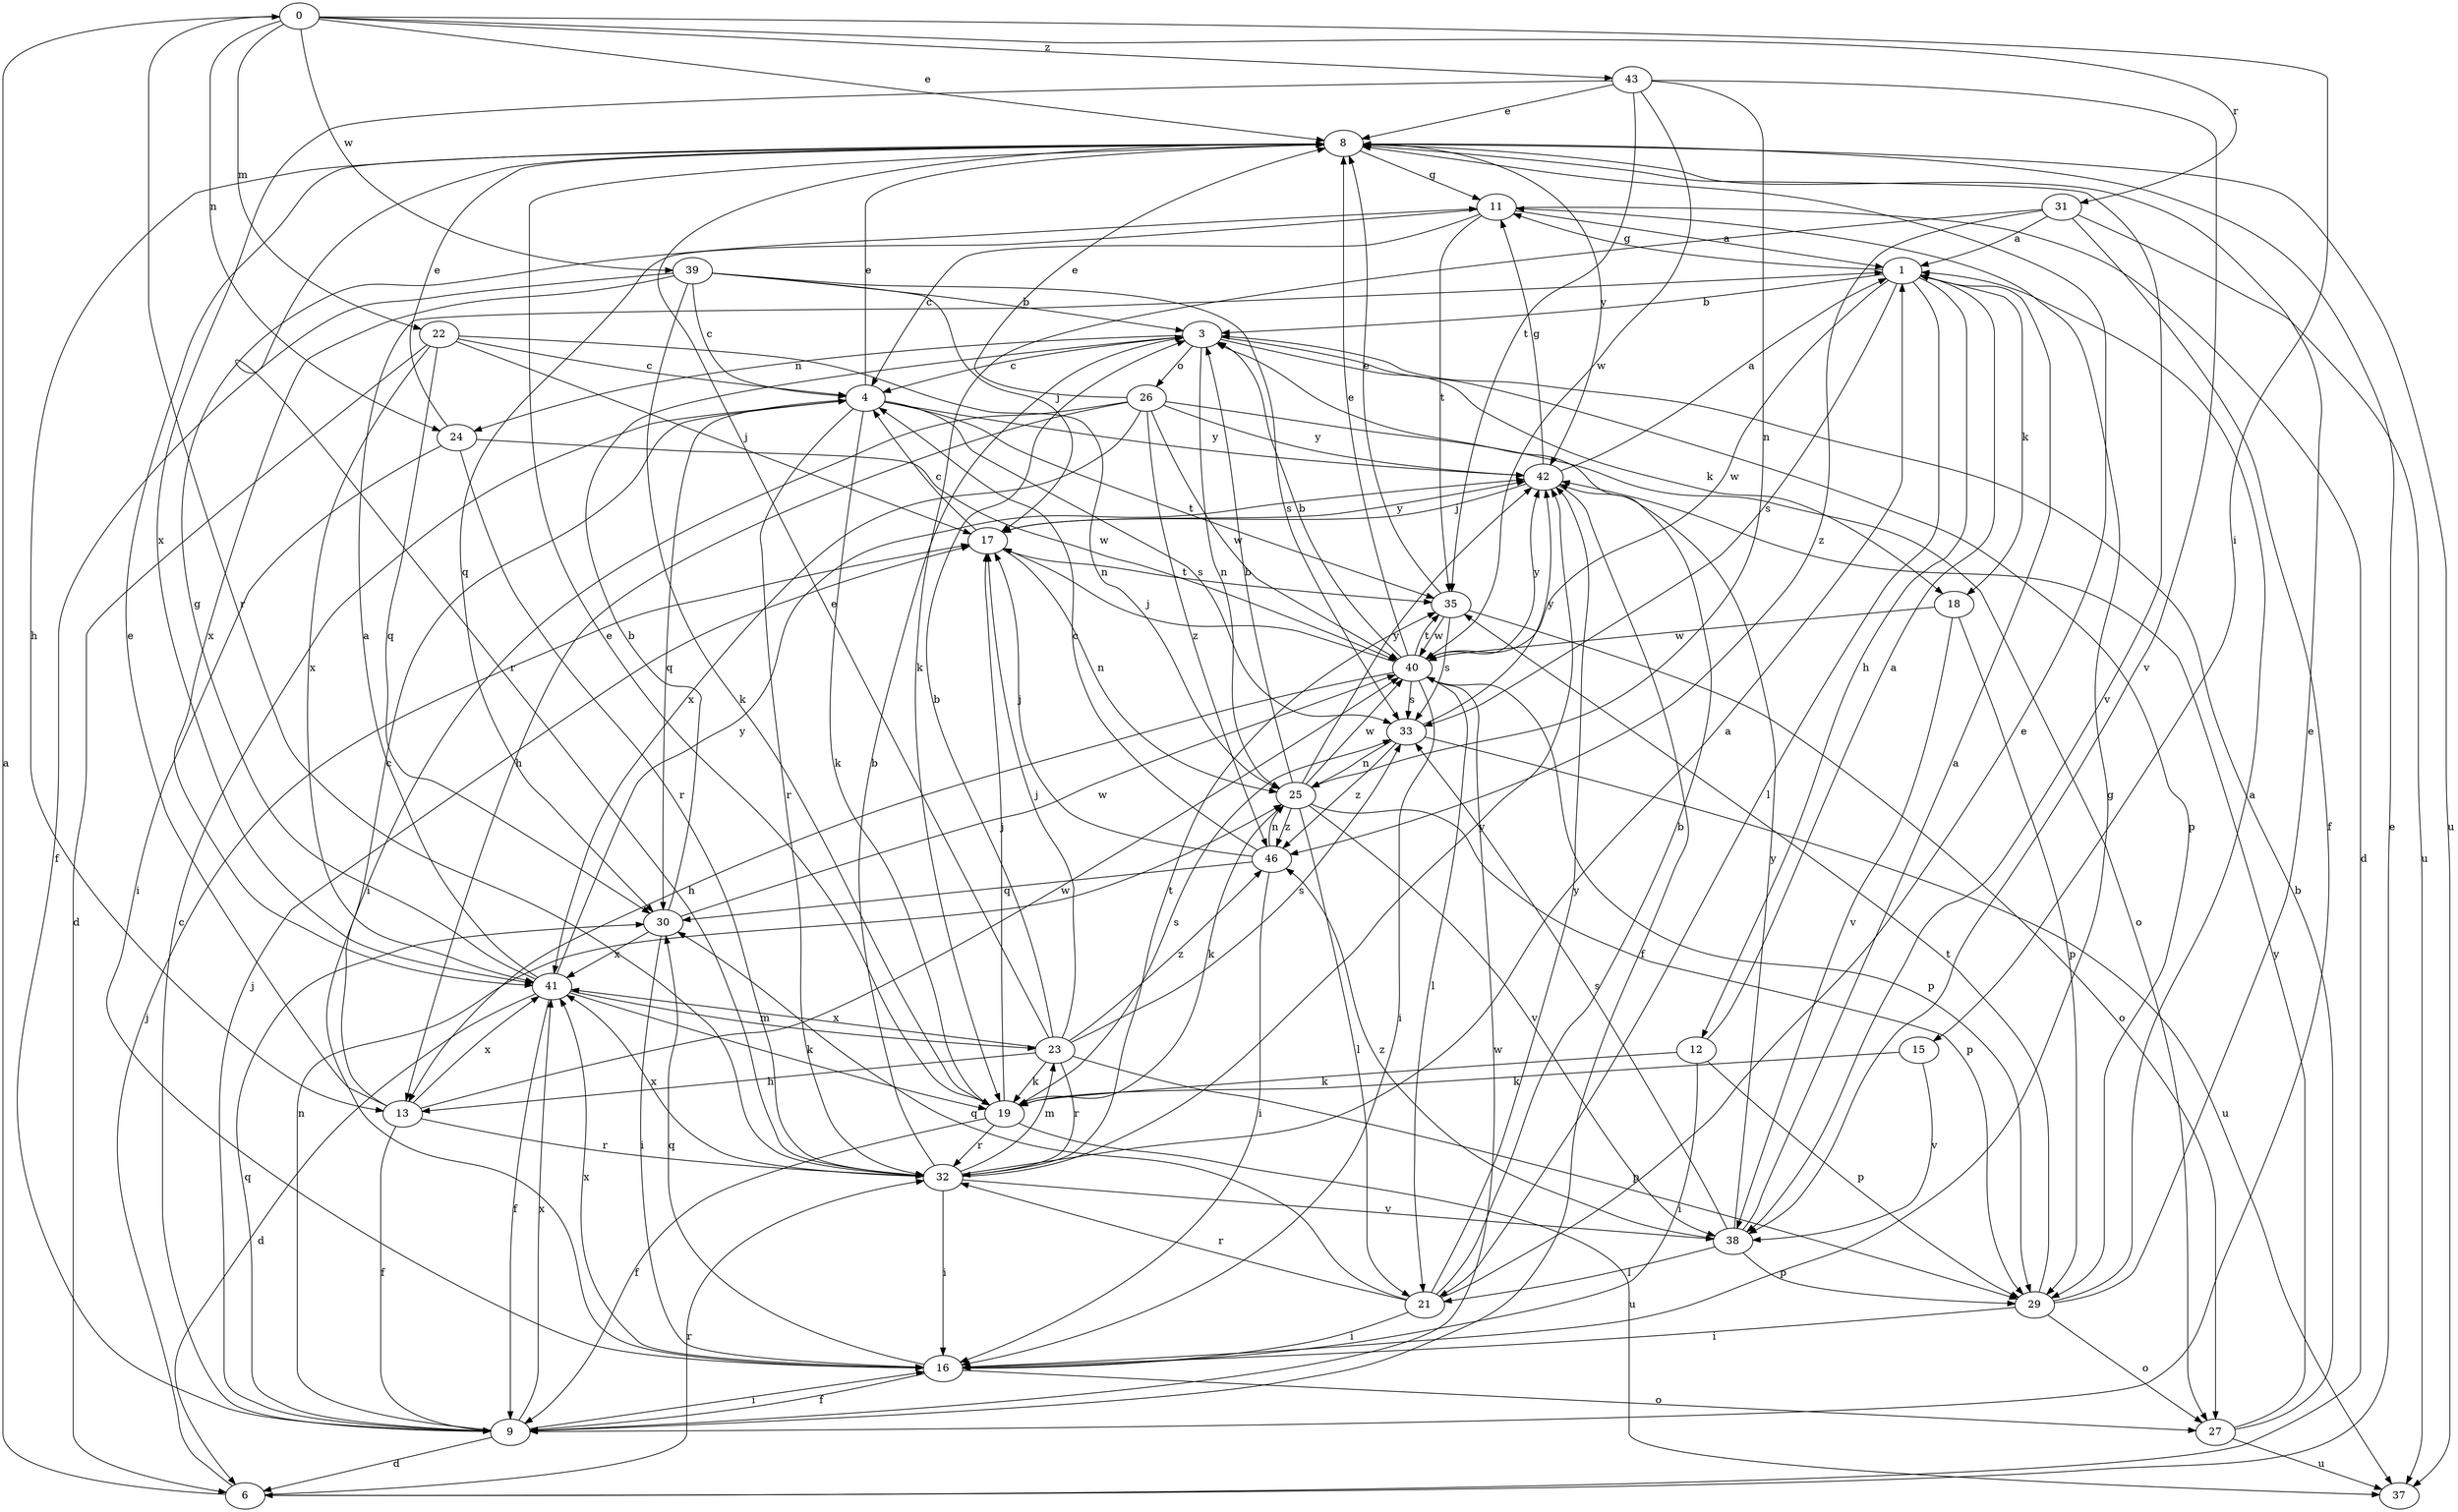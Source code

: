 strict digraph  {
0;
1;
3;
4;
6;
8;
9;
11;
12;
13;
15;
16;
17;
18;
19;
21;
22;
23;
24;
25;
26;
27;
29;
30;
31;
32;
33;
35;
37;
38;
39;
40;
41;
42;
43;
46;
0 -> 8  [label=e];
0 -> 15  [label=i];
0 -> 22  [label=m];
0 -> 24  [label=n];
0 -> 31  [label=r];
0 -> 32  [label=r];
0 -> 39  [label=w];
0 -> 43  [label=z];
1 -> 3  [label=b];
1 -> 11  [label=g];
1 -> 12  [label=h];
1 -> 18  [label=k];
1 -> 21  [label=l];
1 -> 33  [label=s];
1 -> 40  [label=w];
3 -> 4  [label=c];
3 -> 18  [label=k];
3 -> 24  [label=n];
3 -> 25  [label=n];
3 -> 26  [label=o];
3 -> 29  [label=p];
4 -> 8  [label=e];
4 -> 19  [label=k];
4 -> 30  [label=q];
4 -> 32  [label=r];
4 -> 33  [label=s];
4 -> 35  [label=t];
4 -> 42  [label=y];
6 -> 0  [label=a];
6 -> 8  [label=e];
6 -> 17  [label=j];
6 -> 32  [label=r];
8 -> 11  [label=g];
8 -> 13  [label=h];
8 -> 32  [label=r];
8 -> 37  [label=u];
8 -> 38  [label=v];
8 -> 42  [label=y];
9 -> 4  [label=c];
9 -> 6  [label=d];
9 -> 16  [label=i];
9 -> 17  [label=j];
9 -> 25  [label=n];
9 -> 30  [label=q];
9 -> 40  [label=w];
9 -> 41  [label=x];
11 -> 1  [label=a];
11 -> 4  [label=c];
11 -> 6  [label=d];
11 -> 30  [label=q];
11 -> 35  [label=t];
12 -> 1  [label=a];
12 -> 16  [label=i];
12 -> 19  [label=k];
12 -> 29  [label=p];
13 -> 4  [label=c];
13 -> 8  [label=e];
13 -> 9  [label=f];
13 -> 32  [label=r];
13 -> 40  [label=w];
13 -> 41  [label=x];
15 -> 19  [label=k];
15 -> 38  [label=v];
16 -> 9  [label=f];
16 -> 11  [label=g];
16 -> 27  [label=o];
16 -> 30  [label=q];
16 -> 41  [label=x];
17 -> 4  [label=c];
17 -> 25  [label=n];
17 -> 35  [label=t];
17 -> 42  [label=y];
18 -> 29  [label=p];
18 -> 38  [label=v];
18 -> 40  [label=w];
19 -> 8  [label=e];
19 -> 9  [label=f];
19 -> 17  [label=j];
19 -> 32  [label=r];
19 -> 33  [label=s];
19 -> 37  [label=u];
21 -> 3  [label=b];
21 -> 8  [label=e];
21 -> 16  [label=i];
21 -> 30  [label=q];
21 -> 32  [label=r];
21 -> 42  [label=y];
22 -> 4  [label=c];
22 -> 6  [label=d];
22 -> 17  [label=j];
22 -> 25  [label=n];
22 -> 30  [label=q];
22 -> 41  [label=x];
23 -> 3  [label=b];
23 -> 8  [label=e];
23 -> 13  [label=h];
23 -> 17  [label=j];
23 -> 19  [label=k];
23 -> 29  [label=p];
23 -> 32  [label=r];
23 -> 33  [label=s];
23 -> 41  [label=x];
23 -> 46  [label=z];
24 -> 8  [label=e];
24 -> 16  [label=i];
24 -> 32  [label=r];
24 -> 40  [label=w];
25 -> 3  [label=b];
25 -> 19  [label=k];
25 -> 21  [label=l];
25 -> 29  [label=p];
25 -> 38  [label=v];
25 -> 40  [label=w];
25 -> 42  [label=y];
25 -> 46  [label=z];
26 -> 8  [label=e];
26 -> 13  [label=h];
26 -> 16  [label=i];
26 -> 27  [label=o];
26 -> 40  [label=w];
26 -> 41  [label=x];
26 -> 42  [label=y];
26 -> 46  [label=z];
27 -> 3  [label=b];
27 -> 37  [label=u];
27 -> 42  [label=y];
29 -> 1  [label=a];
29 -> 8  [label=e];
29 -> 16  [label=i];
29 -> 27  [label=o];
29 -> 35  [label=t];
30 -> 3  [label=b];
30 -> 16  [label=i];
30 -> 40  [label=w];
30 -> 41  [label=x];
31 -> 1  [label=a];
31 -> 9  [label=f];
31 -> 19  [label=k];
31 -> 37  [label=u];
31 -> 46  [label=z];
32 -> 1  [label=a];
32 -> 3  [label=b];
32 -> 16  [label=i];
32 -> 23  [label=m];
32 -> 35  [label=t];
32 -> 38  [label=v];
32 -> 41  [label=x];
32 -> 42  [label=y];
33 -> 25  [label=n];
33 -> 37  [label=u];
33 -> 42  [label=y];
33 -> 46  [label=z];
35 -> 8  [label=e];
35 -> 27  [label=o];
35 -> 33  [label=s];
35 -> 40  [label=w];
38 -> 1  [label=a];
38 -> 21  [label=l];
38 -> 29  [label=p];
38 -> 33  [label=s];
38 -> 42  [label=y];
38 -> 46  [label=z];
39 -> 3  [label=b];
39 -> 4  [label=c];
39 -> 9  [label=f];
39 -> 17  [label=j];
39 -> 19  [label=k];
39 -> 33  [label=s];
39 -> 41  [label=x];
40 -> 3  [label=b];
40 -> 8  [label=e];
40 -> 13  [label=h];
40 -> 16  [label=i];
40 -> 17  [label=j];
40 -> 21  [label=l];
40 -> 29  [label=p];
40 -> 33  [label=s];
40 -> 35  [label=t];
40 -> 42  [label=y];
41 -> 1  [label=a];
41 -> 6  [label=d];
41 -> 9  [label=f];
41 -> 11  [label=g];
41 -> 19  [label=k];
41 -> 23  [label=m];
41 -> 42  [label=y];
42 -> 1  [label=a];
42 -> 9  [label=f];
42 -> 11  [label=g];
42 -> 17  [label=j];
43 -> 8  [label=e];
43 -> 25  [label=n];
43 -> 35  [label=t];
43 -> 38  [label=v];
43 -> 40  [label=w];
43 -> 41  [label=x];
46 -> 4  [label=c];
46 -> 16  [label=i];
46 -> 17  [label=j];
46 -> 25  [label=n];
46 -> 30  [label=q];
}
